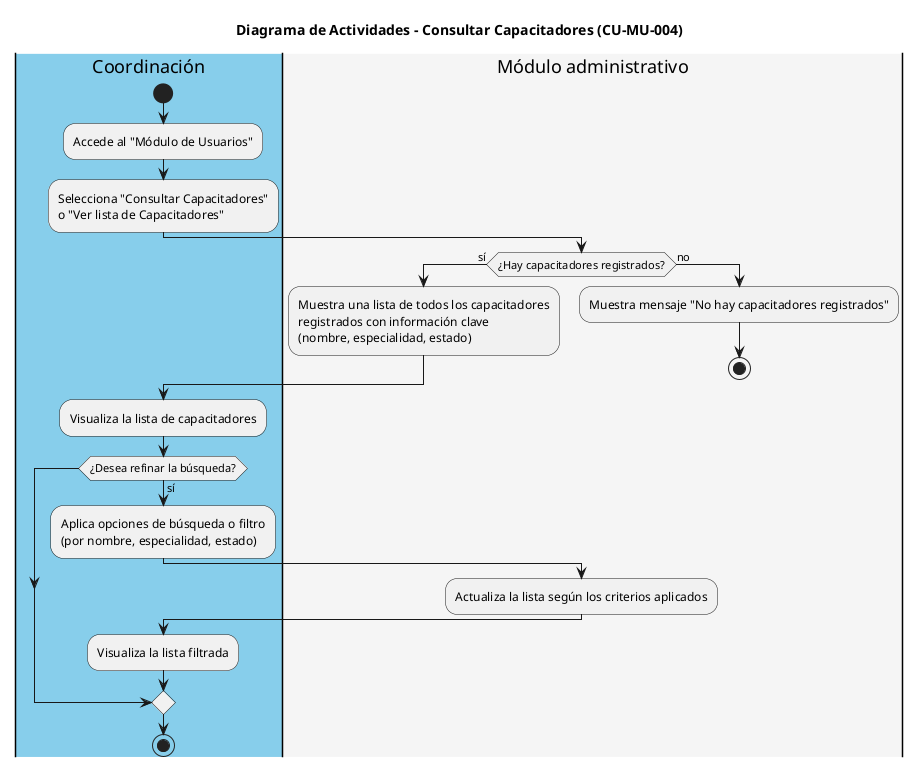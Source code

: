 @startuml
title Diagrama de Actividades - Consultar Capacitadores (CU-MU-004)

|#skyblue|Coordinación|
start
:Accede al "Módulo de Usuarios";
:Selecciona "Consultar Capacitadores" 
o "Ver lista de Capacitadores";

|#whitesmoke|Módulo administrativo|
if (¿Hay capacitadores registrados?) then (sí)
  :Muestra una lista de todos los capacitadores
  registrados con información clave
  (nombre, especialidad, estado);
else (no)
  :Muestra mensaje "No hay capacitadores registrados";
  stop
endif

|#skyblue|Coordinación|
:Visualiza la lista de capacitadores;
if (¿Desea refinar la búsqueda?) then (sí)
  :Aplica opciones de búsqueda o filtro
  (por nombre, especialidad, estado);
  |#whitesmoke|Módulo administrativo|
  :Actualiza la lista según los criterios aplicados;
  |#skyblue|Coordinación|
  :Visualiza la lista filtrada;
endif
stop
@enduml